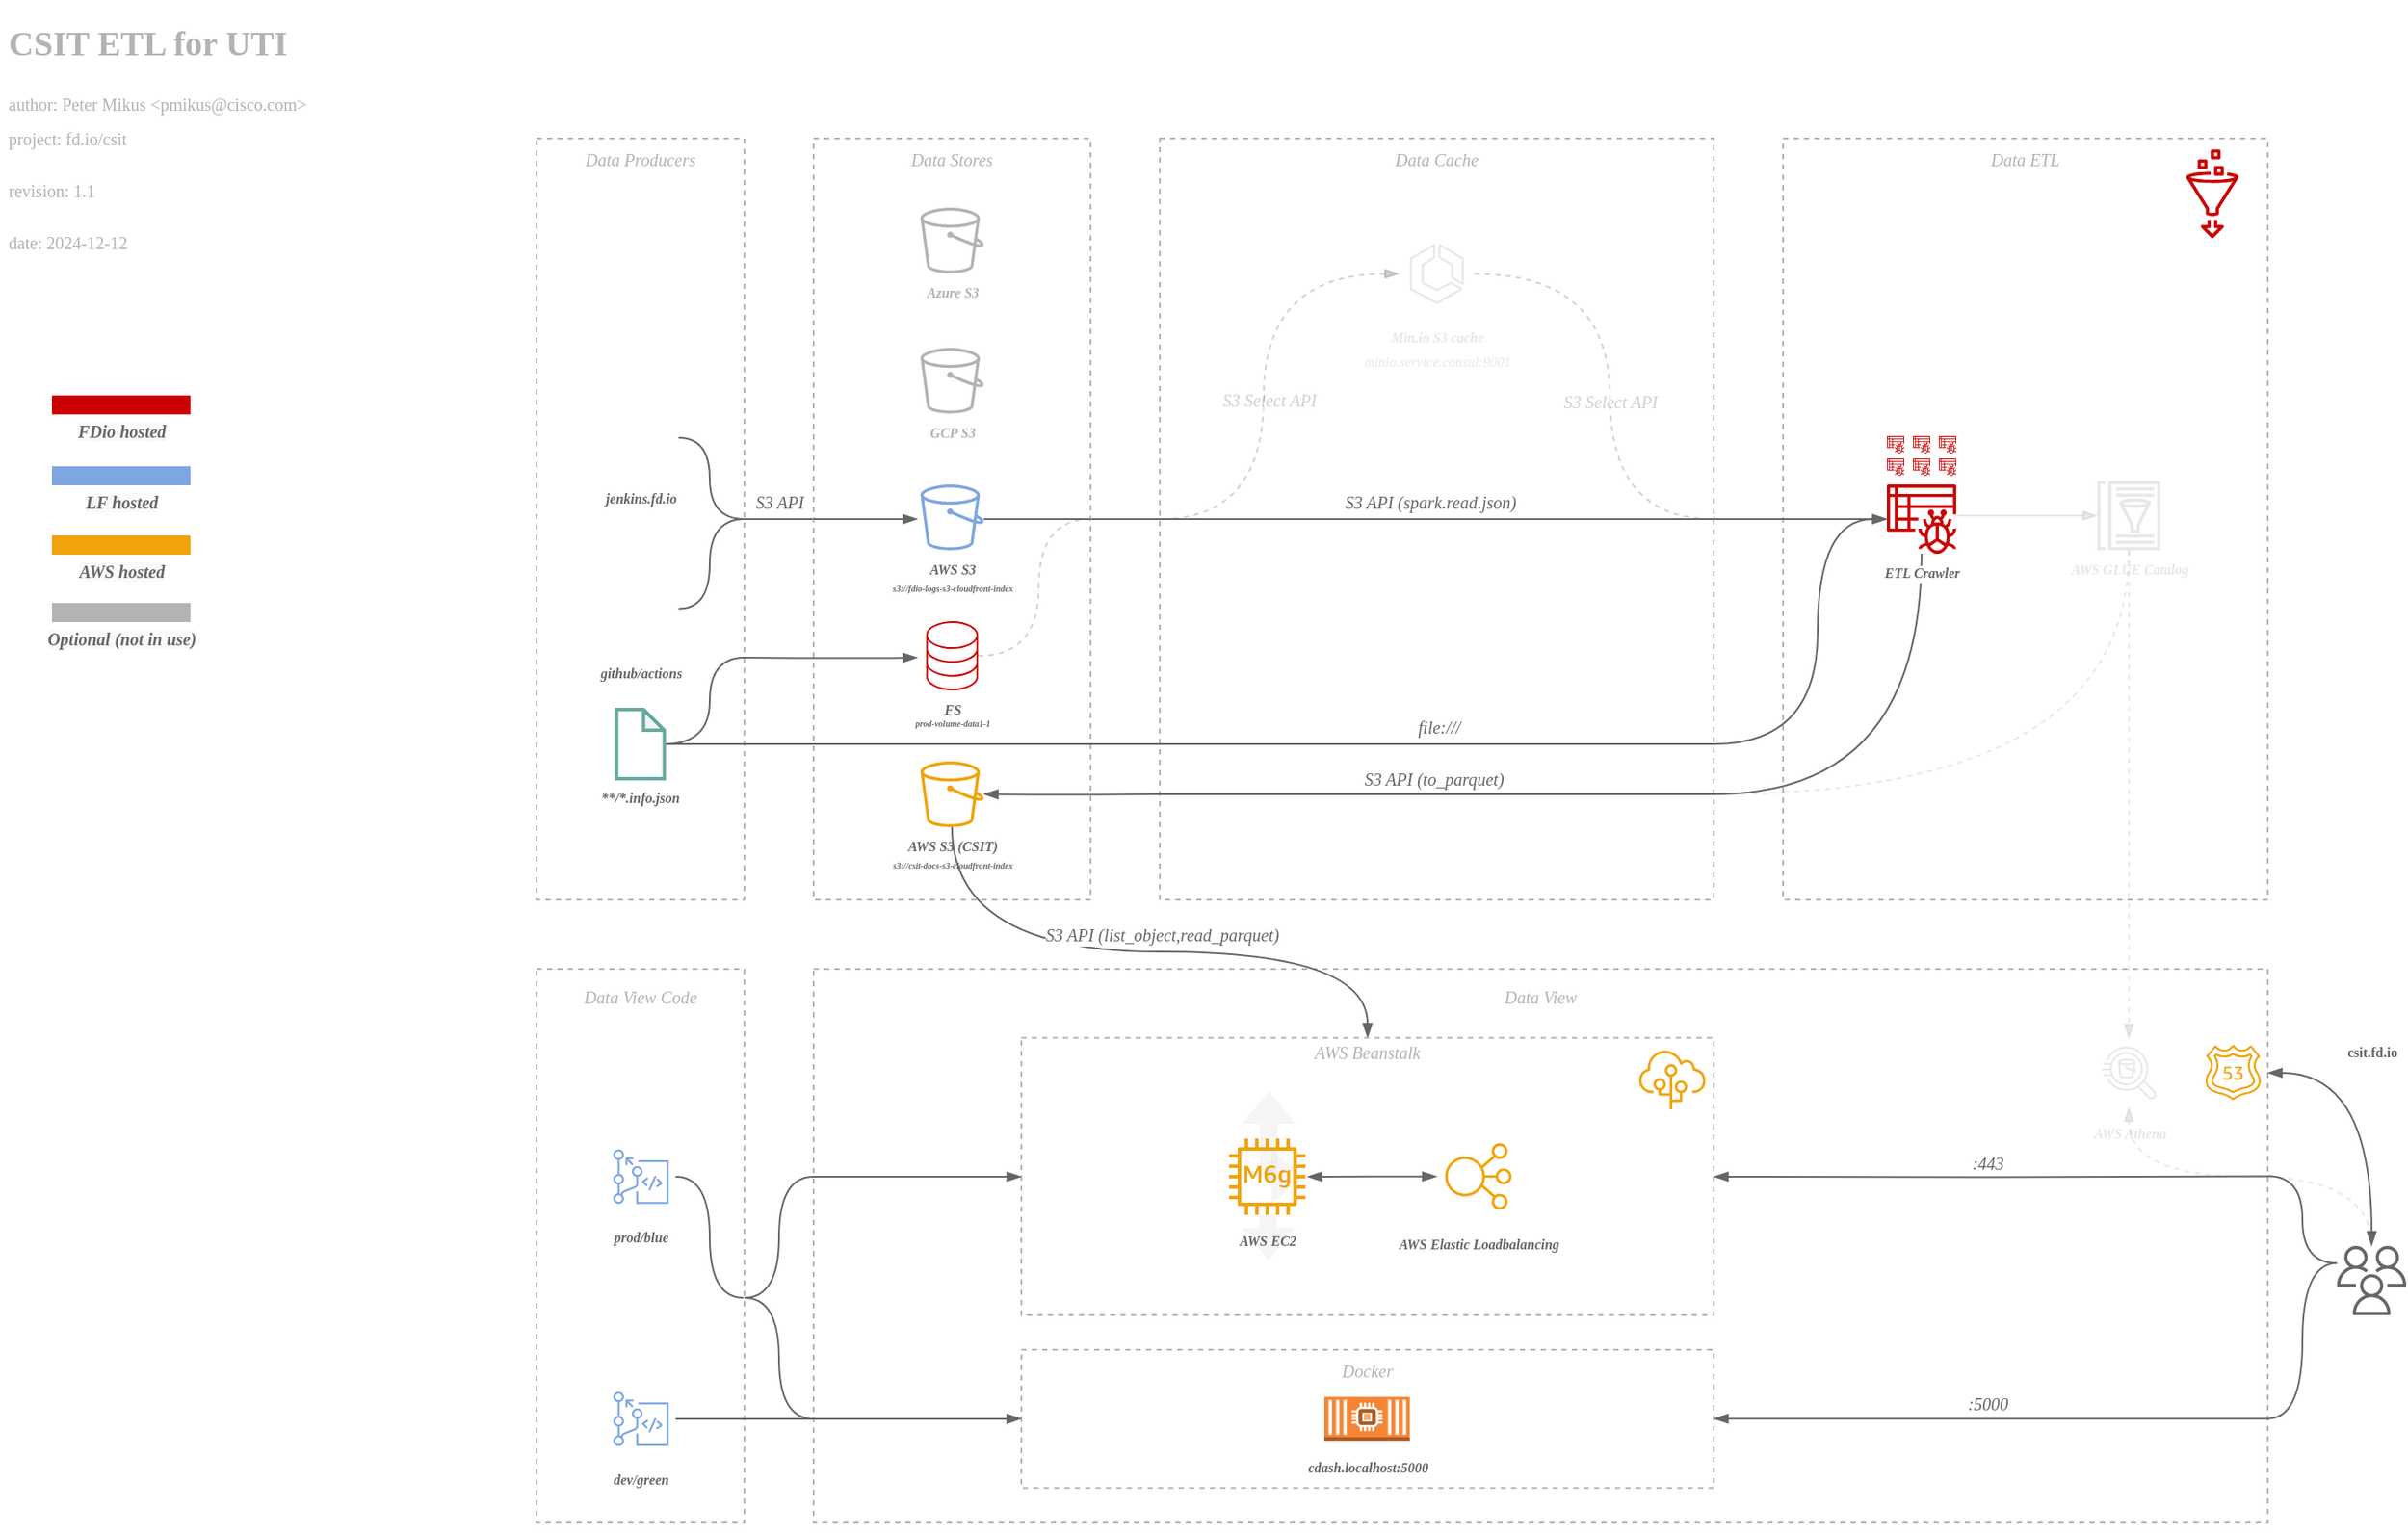 <mxfile version="25.0.3">
  <diagram id="iPC49v0qRj3MABRBR_kd" name="data flow">
    <mxGraphModel dx="906" dy="597" grid="1" gridSize="10" guides="1" tooltips="1" connect="1" arrows="1" fold="1" page="1" pageScale="1" pageWidth="1600" pageHeight="900" math="0" shadow="0">
      <root>
        <mxCell id="0" />
        <mxCell id="1" parent="0" />
        <mxCell id="43LEpUkmqykjruBSBFt2-34" value="&lt;i style=&quot;font-size: 10px&quot;&gt;&lt;font color=&quot;#b3b3b3&quot;&gt;Data ETL&lt;br&gt;&lt;br&gt;&lt;br&gt;&lt;br&gt;&lt;br&gt;&lt;br&gt;&lt;br&gt;&lt;br&gt;&lt;br&gt;&lt;br&gt;&lt;br&gt;&lt;br&gt;&lt;br&gt;&lt;br&gt;&lt;br&gt;&lt;br&gt;&lt;br&gt;&lt;br&gt;&lt;br&gt;&lt;br&gt;&lt;br&gt;&lt;br&gt;&lt;br&gt;&lt;br&gt;&lt;br&gt;&lt;br&gt;&lt;br&gt;&lt;br&gt;&lt;br&gt;&lt;/font&gt;&lt;br&gt;&lt;/i&gt;" style="rounded=0;whiteSpace=wrap;html=1;dashed=1;strokeColor=#B3B3B3;fillColor=none;fontColor=#333333;fontFamily=Verdana;" parent="1" vertex="1">
          <mxGeometry x="1040" y="80" width="280" height="440" as="geometry" />
        </mxCell>
        <mxCell id="v0f8w1BDAQ7m54HIx2ON-8" value="" style="edgeStyle=orthogonalEdgeStyle;rounded=0;orthogonalLoop=1;jettySize=auto;html=1;fontFamily=Verdana;fontSize=5;fontColor=#666666;startArrow=none;startFill=0;endArrow=none;endFill=0;entryX=1;entryY=0.5;entryDx=0;entryDy=0;strokeColor=#666666;" parent="1" source="90EX6WXlLNK09aK0P_v6-12" target="nlrlFGh5VtMJapMN1K8R-7" edge="1">
          <mxGeometry relative="1" as="geometry" />
        </mxCell>
        <mxCell id="v0f8w1BDAQ7m54HIx2ON-9" value="" style="edgeStyle=orthogonalEdgeStyle;rounded=0;orthogonalLoop=1;jettySize=auto;html=1;fontFamily=Verdana;fontSize=5;fontColor=#666666;startArrow=none;startFill=0;endArrow=none;endFill=0;strokeColor=#666666;entryX=0;entryY=0.5;entryDx=0;entryDy=0;" parent="1" source="90EX6WXlLNK09aK0P_v6-12" target="43LEpUkmqykjruBSBFt2-34" edge="1">
          <mxGeometry relative="1" as="geometry">
            <mxPoint x="1020" y="300" as="targetPoint" />
          </mxGeometry>
        </mxCell>
        <mxCell id="90EX6WXlLNK09aK0P_v6-12" value="&lt;i style=&quot;font-size: 10px&quot;&gt;&lt;font color=&quot;#b3b3b3&quot;&gt;Data Cache&lt;/font&gt;&lt;br&gt;&lt;br&gt;&lt;br&gt;&lt;br&gt;&lt;br&gt;&lt;br&gt;&lt;br&gt;&lt;br&gt;&lt;br&gt;&lt;br&gt;&lt;br&gt;&lt;br&gt;&lt;br&gt;&lt;br&gt;&lt;br&gt;&lt;br&gt;&lt;br&gt;&lt;br&gt;&lt;br&gt;&lt;br&gt;&lt;br&gt;&lt;br&gt;&lt;br&gt;&lt;br&gt;&lt;br&gt;&lt;br&gt;&lt;br&gt;&lt;br&gt;&lt;br&gt;&lt;br&gt;&lt;/i&gt;" style="rounded=0;whiteSpace=wrap;html=1;dashed=1;strokeColor=#B3B3B3;fillColor=none;fontColor=#333333;fontFamily=Verdana;" parent="1" vertex="1">
          <mxGeometry x="680" y="80" width="320" height="440" as="geometry" />
        </mxCell>
        <mxCell id="43LEpUkmqykjruBSBFt2-74" value="&lt;i style=&quot;font-size: 10px&quot;&gt;&lt;font color=&quot;#b3b3b3&quot;&gt;Data View&lt;/font&gt;&lt;/i&gt;&lt;div&gt;&lt;i style=&quot;font-size: 10px&quot;&gt;&lt;font color=&quot;#b3b3b3&quot;&gt;&lt;br&gt;&lt;/font&gt;&lt;/i&gt;&lt;/div&gt;&lt;div&gt;&lt;i style=&quot;font-size: 10px&quot;&gt;&lt;font color=&quot;#b3b3b3&quot;&gt;&lt;br&gt;&lt;br&gt;&lt;br&gt;&lt;br&gt;&lt;br&gt;&lt;br&gt;&lt;br&gt;&lt;br&gt;&lt;br&gt;&lt;br&gt;&lt;br&gt;&lt;br&gt;&lt;br&gt;&lt;br&gt;&lt;br&gt;&lt;/font&gt;&lt;br&gt;&lt;/i&gt;&lt;/div&gt;&lt;div&gt;&lt;i style=&quot;font-size: 10px&quot;&gt;&lt;br&gt;&lt;/i&gt;&lt;/div&gt;&lt;div&gt;&lt;i style=&quot;font-size: 10px&quot;&gt;&lt;br&gt;&lt;/i&gt;&lt;/div&gt;&lt;div&gt;&lt;i style=&quot;font-size: 10px&quot;&gt;&lt;br&gt;&lt;/i&gt;&lt;/div&gt;" style="rounded=0;whiteSpace=wrap;html=1;dashed=1;strokeColor=#B3B3B3;fillColor=none;fontColor=#333333;fontFamily=Verdana;" parent="1" vertex="1">
          <mxGeometry x="480" y="560" width="840" height="320" as="geometry" />
        </mxCell>
        <mxCell id="43LEpUkmqykjruBSBFt2-14" style="edgeStyle=orthogonalEdgeStyle;rounded=0;orthogonalLoop=1;jettySize=auto;html=1;fontFamily=Verdana;fontSize=10;fontColor=#666666;startArrow=none;startFill=0;endArrow=none;endFill=0;strokeColor=#666666;curved=1;" parent="1" edge="1">
          <mxGeometry relative="1" as="geometry">
            <mxPoint x="1000" y="300" as="targetPoint" />
            <mxPoint x="680" y="300" as="sourcePoint" />
          </mxGeometry>
        </mxCell>
        <mxCell id="43LEpUkmqykjruBSBFt2-27" value="&lt;i&gt;S3 API (spark.read.json)&lt;/i&gt;" style="edgeLabel;html=1;align=center;verticalAlign=middle;resizable=0;points=[];fontSize=10;fontFamily=Verdana;fontColor=#666666;" parent="43LEpUkmqykjruBSBFt2-14" vertex="1" connectable="0">
          <mxGeometry x="0.101" y="2" relative="1" as="geometry">
            <mxPoint x="-20" y="-8" as="offset" />
          </mxGeometry>
        </mxCell>
        <mxCell id="43LEpUkmqykjruBSBFt2-24" value="&lt;i&gt;S3 API&lt;/i&gt;" style="edgeStyle=orthogonalEdgeStyle;curved=1;rounded=0;orthogonalLoop=1;jettySize=auto;html=1;fontFamily=Verdana;fontSize=10;fontColor=#666666;startArrow=none;startFill=0;endArrow=none;endFill=0;strokeColor=#666666;entryX=1;entryY=0.5;entryDx=0;entryDy=0;" parent="1" source="nlrlFGh5VtMJapMN1K8R-7" target="43LEpUkmqykjruBSBFt2-17" edge="1">
          <mxGeometry y="-10" relative="1" as="geometry">
            <mxPoint as="offset" />
          </mxGeometry>
        </mxCell>
        <mxCell id="JX67_reVR-qpUP16krjz-19" value="" style="edgeStyle=orthogonalEdgeStyle;rounded=0;orthogonalLoop=1;jettySize=auto;html=1;fontFamily=Verdana;fontSize=8;fontColor=#B3B3B3;startArrow=none;startFill=0;endArrow=blockThin;endFill=1;strokeColor=#666666;curved=1;entryX=0.5;entryY=0;entryDx=0;entryDy=0;" parent="1" source="v0f8w1BDAQ7m54HIx2ON-10" target="GHlB2KVPvjXBRH8V2S13-7" edge="1">
          <mxGeometry relative="1" as="geometry">
            <Array as="points">
              <mxPoint x="560" y="550" />
              <mxPoint x="800" y="550" />
            </Array>
            <mxPoint x="670" y="640" as="targetPoint" />
          </mxGeometry>
        </mxCell>
        <mxCell id="Ms5KzgWXCVhli3xs8acB-4" value="&lt;font color=&quot;#666666&quot; style=&quot;font-size: 10px;&quot; face=&quot;Verdana&quot;&gt;&lt;i&gt;S3 API (list_object,read_parquet)&lt;/i&gt;&lt;/font&gt;" style="edgeLabel;html=1;align=center;verticalAlign=middle;resizable=0;points=[];fontSize=8;" vertex="1" connectable="0" parent="JX67_reVR-qpUP16krjz-19">
          <mxGeometry x="0.146" y="1" relative="1" as="geometry">
            <mxPoint x="-15" y="-9" as="offset" />
          </mxGeometry>
        </mxCell>
        <mxCell id="nlrlFGh5VtMJapMN1K8R-7" value="&lt;i style=&quot;font-size: 10px&quot;&gt;&lt;font color=&quot;#b3b3b3&quot;&gt;Data Stores&lt;br&gt;&lt;br&gt;&lt;br&gt;&lt;br&gt;&lt;br&gt;&lt;br&gt;&lt;br&gt;&lt;br&gt;&lt;br&gt;&lt;br&gt;&lt;br&gt;&lt;br&gt;&lt;br&gt;&lt;br&gt;&lt;br&gt;&lt;br&gt;&lt;br&gt;&lt;br&gt;&lt;br&gt;&lt;br&gt;&lt;br&gt;&lt;br&gt;&lt;br&gt;&lt;br&gt;&lt;br&gt;&lt;br&gt;&lt;br&gt;&lt;br&gt;&lt;br&gt;&lt;/font&gt;&lt;br&gt;&lt;/i&gt;" style="rounded=0;whiteSpace=wrap;html=1;strokeColor=#B3B3B3;fillColor=none;fontColor=#333333;fontFamily=Verdana;dashed=1;" parent="1" vertex="1">
          <mxGeometry x="480" y="80" width="160" height="440" as="geometry" />
        </mxCell>
        <mxCell id="43LEpUkmqykjruBSBFt2-1" value="GCP S3" style="sketch=0;outlineConnect=0;fontColor=#B3B3B3;fillColor=#B3B3B3;strokeColor=none;dashed=0;verticalLabelPosition=bottom;verticalAlign=top;align=center;html=1;fontSize=8;fontStyle=3;aspect=fixed;pointerEvents=1;shape=mxgraph.aws4.bucket;fontFamily=Verdana;" parent="1" vertex="1">
          <mxGeometry x="541.73" y="201" width="36.54" height="38" as="geometry" />
        </mxCell>
        <mxCell id="43LEpUkmqykjruBSBFt2-55" style="edgeStyle=orthogonalEdgeStyle;curved=1;rounded=0;orthogonalLoop=1;jettySize=auto;html=1;fontFamily=Verdana;fontSize=8;fontColor=#333333;startArrow=none;startFill=0;endArrow=none;endFill=0;strokeColor=#666666;" parent="1" source="43LEpUkmqykjruBSBFt2-4" edge="1">
          <mxGeometry relative="1" as="geometry">
            <mxPoint x="640" y="300" as="targetPoint" />
            <Array as="points">
              <mxPoint x="610" y="300" />
              <mxPoint x="610" y="300" />
            </Array>
          </mxGeometry>
        </mxCell>
        <mxCell id="43LEpUkmqykjruBSBFt2-57" style="edgeStyle=orthogonalEdgeStyle;curved=1;rounded=0;orthogonalLoop=1;jettySize=auto;html=1;entryX=0;entryY=0.5;entryDx=0;entryDy=0;fontFamily=Verdana;fontSize=8;fontColor=#333333;startArrow=blockThin;startFill=1;endArrow=none;endFill=0;strokeColor=#666666;" parent="1" target="nlrlFGh5VtMJapMN1K8R-7" edge="1">
          <mxGeometry relative="1" as="geometry">
            <Array as="points">
              <mxPoint x="530" y="300" />
              <mxPoint x="530" y="300" />
            </Array>
            <mxPoint x="540" y="300" as="sourcePoint" />
          </mxGeometry>
        </mxCell>
        <mxCell id="43LEpUkmqykjruBSBFt2-4" value="AWS S3&lt;br&gt;&lt;font style=&quot;font-size: 5px&quot;&gt;s3://fdio-logs-s3-cloudfront-index&lt;/font&gt;" style="sketch=0;outlineConnect=0;fontColor=#666666;fillColor=#7EA6E0;strokeColor=#7EA6E0;dashed=0;verticalLabelPosition=bottom;verticalAlign=top;align=center;html=1;fontSize=8;fontStyle=3;aspect=fixed;pointerEvents=1;shape=mxgraph.aws4.bucket;fontFamily=Verdana;shadow=0;" parent="1" vertex="1">
          <mxGeometry x="541.73" y="280" width="36.54" height="38" as="geometry" />
        </mxCell>
        <mxCell id="43LEpUkmqykjruBSBFt2-8" value="Azure S3" style="sketch=0;outlineConnect=0;fontColor=#B3B3B3;fillColor=#B3B3B3;strokeColor=none;dashed=0;verticalLabelPosition=bottom;verticalAlign=top;align=center;html=1;fontSize=8;fontStyle=3;aspect=fixed;pointerEvents=1;shape=mxgraph.aws4.bucket;fontFamily=Verdana;" parent="1" vertex="1">
          <mxGeometry x="541.73" y="120" width="36.54" height="38" as="geometry" />
        </mxCell>
        <mxCell id="JX67_reVR-qpUP16krjz-27" value="" style="sketch=0;outlineConnect=0;fontColor=#333333;gradientColor=none;fillColor=#CC0000;strokeColor=none;dashed=0;verticalLabelPosition=bottom;verticalAlign=top;align=center;html=1;fontSize=8;fontStyle=0;aspect=fixed;pointerEvents=1;shape=mxgraph.aws4.glue_crawlers;rounded=0;shadow=0;glass=0;fontFamily=Verdana;strokeWidth=1;labelBackgroundColor=default;" parent="1" vertex="1">
          <mxGeometry x="1130" y="265" width="10" height="10" as="geometry" />
        </mxCell>
        <mxCell id="43LEpUkmqykjruBSBFt2-12" style="edgeStyle=orthogonalEdgeStyle;rounded=0;orthogonalLoop=1;jettySize=auto;html=1;fontFamily=Verdana;fontSize=10;fontColor=#666666;startArrow=blockThin;startFill=1;endArrow=none;endFill=0;strokeColor=#666666;curved=1;exitX=0;exitY=0.5;exitDx=0;exitDy=0;exitPerimeter=0;opacity=30;dashed=1;" parent="1" source="GHlB2KVPvjXBRH8V2S13-15" edge="1">
          <mxGeometry relative="1" as="geometry">
            <mxPoint x="680" y="300" as="targetPoint" />
            <Array as="points">
              <mxPoint x="740" y="158" />
              <mxPoint x="740" y="300" />
            </Array>
            <mxPoint x="811.87" y="174.02" as="sourcePoint" />
          </mxGeometry>
        </mxCell>
        <mxCell id="43LEpUkmqykjruBSBFt2-26" value="&lt;font style=&quot;font-size: 10px&quot;&gt;&lt;i&gt;S3 Select API&lt;/i&gt;&lt;/font&gt;" style="edgeLabel;html=1;align=center;verticalAlign=middle;resizable=0;points=[];fontSize=8;fontFamily=Verdana;fontColor=#666666;textOpacity=30;" parent="43LEpUkmqykjruBSBFt2-12" vertex="1" connectable="0">
          <mxGeometry x="-0.357" relative="1" as="geometry">
            <mxPoint x="3" y="61" as="offset" />
          </mxGeometry>
        </mxCell>
        <mxCell id="43LEpUkmqykjruBSBFt2-35" value="" style="edgeStyle=orthogonalEdgeStyle;curved=1;rounded=0;orthogonalLoop=1;jettySize=auto;html=1;fontFamily=Verdana;fontSize=10;fontColor=#666666;startArrow=none;startFill=0;endArrow=none;endFill=0;strokeColor=#666666;entryX=1;entryY=0.5;entryDx=0;entryDy=0;exitX=1;exitY=0.5;exitDx=0;exitDy=0;exitPerimeter=0;opacity=30;dashed=1;" parent="1" source="GHlB2KVPvjXBRH8V2S13-15" target="90EX6WXlLNK09aK0P_v6-12" edge="1">
          <mxGeometry relative="1" as="geometry">
            <Array as="points">
              <mxPoint x="940" y="158" />
              <mxPoint x="940" y="300" />
            </Array>
            <mxPoint x="868.12" y="174.02" as="sourcePoint" />
          </mxGeometry>
        </mxCell>
        <mxCell id="43LEpUkmqykjruBSBFt2-39" value="&lt;font color=&quot;#666666&quot; style=&quot;font-size: 10px&quot;&gt;&lt;i style=&quot;font-size: 10px&quot;&gt;S3 Select API&lt;/i&gt;&lt;/font&gt;" style="edgeLabel;html=1;align=center;verticalAlign=middle;resizable=0;points=[];fontSize=10;fontFamily=Verdana;fontColor=#B3B3B3;textOpacity=30;" parent="43LEpUkmqykjruBSBFt2-35" vertex="1" connectable="0">
          <mxGeometry x="-0.194" y="-4" relative="1" as="geometry">
            <mxPoint x="4" y="39" as="offset" />
          </mxGeometry>
        </mxCell>
        <mxCell id="43LEpUkmqykjruBSBFt2-15" style="edgeStyle=none;rounded=0;orthogonalLoop=1;jettySize=auto;html=1;exitX=0.5;exitY=1;exitDx=0;exitDy=0;dashed=1;fontFamily=Verdana;fontSize=10;fontColor=#666666;startArrow=classic;startFill=1;endArrow=none;endFill=0;strokeColor=#666666;" parent="1" source="nlrlFGh5VtMJapMN1K8R-7" target="nlrlFGh5VtMJapMN1K8R-7" edge="1">
          <mxGeometry relative="1" as="geometry" />
        </mxCell>
        <mxCell id="43LEpUkmqykjruBSBFt2-17" value="&lt;i style=&quot;font-size: 10px&quot;&gt;&lt;font color=&quot;#b3b3b3&quot;&gt;&lt;br&gt;Data Producers&lt;br&gt;&lt;/font&gt;&lt;br&gt;&lt;br&gt;&lt;br&gt;&lt;br&gt;&lt;br&gt;&lt;br&gt;&lt;br&gt;&lt;br&gt;&lt;br&gt;&lt;br&gt;&lt;br&gt;&lt;br&gt;&lt;br&gt;&lt;br&gt;&lt;br&gt;&lt;br&gt;&lt;br&gt;&lt;br&gt;&lt;br&gt;&lt;br&gt;&lt;br&gt;&lt;br&gt;&lt;br&gt;&lt;br&gt;&lt;br&gt;&lt;br&gt;&lt;br&gt;&lt;br&gt;&lt;br&gt;&lt;br&gt;&lt;/i&gt;" style="rounded=0;whiteSpace=wrap;html=1;strokeColor=#B3B3B3;fillColor=none;fontColor=#ffffff;fontFamily=Verdana;dashed=1;" parent="1" vertex="1">
          <mxGeometry x="320" y="80" width="120" height="440" as="geometry" />
        </mxCell>
        <mxCell id="43LEpUkmqykjruBSBFt2-59" style="edgeStyle=orthogonalEdgeStyle;curved=1;rounded=0;orthogonalLoop=1;jettySize=auto;html=1;fontFamily=Verdana;fontSize=8;fontColor=#333333;startArrow=none;startFill=0;endArrow=none;endFill=0;strokeColor=#666666;exitX=1.001;exitY=0.499;exitDx=0;exitDy=0;exitPerimeter=0;" parent="1" source="43LEpUkmqykjruBSBFt2-28" edge="1">
          <mxGeometry relative="1" as="geometry">
            <mxPoint x="440" y="380" as="targetPoint" />
            <mxPoint x="393.75" y="431.0" as="sourcePoint" />
            <Array as="points">
              <mxPoint x="420" y="430" />
              <mxPoint x="420" y="380" />
            </Array>
          </mxGeometry>
        </mxCell>
        <mxCell id="JX67_reVR-qpUP16krjz-21" style="edgeStyle=orthogonalEdgeStyle;rounded=0;orthogonalLoop=1;jettySize=auto;html=1;fontFamily=Verdana;fontSize=8;fontColor=#B3B3B3;startArrow=none;startFill=0;endArrow=none;endFill=0;strokeColor=#666666;elbow=vertical;" parent="1" source="43LEpUkmqykjruBSBFt2-28" edge="1">
          <mxGeometry relative="1" as="geometry">
            <mxPoint x="1000" y="430" as="targetPoint" />
            <Array as="points">
              <mxPoint x="1000" y="430" />
            </Array>
          </mxGeometry>
        </mxCell>
        <mxCell id="JX67_reVR-qpUP16krjz-25" value="&lt;font style=&quot;font-size: 10px&quot;&gt;file:///&lt;/font&gt;" style="edgeLabel;html=1;align=center;verticalAlign=middle;resizable=0;points=[];fontSize=12;fontFamily=Verdana;fontColor=#666666;fontStyle=2" parent="JX67_reVR-qpUP16krjz-21" vertex="1" connectable="0">
          <mxGeometry x="0.441" y="1" relative="1" as="geometry">
            <mxPoint x="10" y="-9" as="offset" />
          </mxGeometry>
        </mxCell>
        <mxCell id="JX67_reVR-qpUP16krjz-22" style="edgeStyle=orthogonalEdgeStyle;curved=1;rounded=0;orthogonalLoop=1;jettySize=auto;html=1;fontFamily=Verdana;fontSize=8;fontColor=#B3B3B3;startArrow=none;startFill=0;endArrow=blockThin;endFill=1;strokeColor=#666666;entryX=-0.167;entryY=0.525;entryDx=0;entryDy=0;entryPerimeter=0;" parent="1" target="v0f8w1BDAQ7m54HIx2ON-7" edge="1">
          <mxGeometry relative="1" as="geometry">
            <mxPoint x="440" y="380" as="sourcePoint" />
          </mxGeometry>
        </mxCell>
        <mxCell id="43LEpUkmqykjruBSBFt2-28" value="&lt;font style=&quot;font-size: 8px&quot;&gt;&lt;i&gt;&lt;br&gt;&lt;br&gt;&lt;br&gt;&lt;br&gt;&lt;br&gt;**/*.info.json&lt;/i&gt;&lt;/font&gt;" style="shape=note;whiteSpace=wrap;html=1;backgroundOutline=1;darkOpacity=0.05;rounded=0;shadow=0;glass=0;fontFamily=Verdana;fontSize=10;fontColor=#666666;strokeColor=#67AB9F;strokeWidth=2;fillColor=none;size=12;fontStyle=1" parent="1" vertex="1">
          <mxGeometry x="366.25" y="410" width="27.5" height="40" as="geometry" />
        </mxCell>
        <mxCell id="43LEpUkmqykjruBSBFt2-61" style="edgeStyle=orthogonalEdgeStyle;curved=1;rounded=0;orthogonalLoop=1;jettySize=auto;html=1;entryX=1;entryY=0.5;entryDx=0;entryDy=0;fontFamily=Verdana;fontSize=8;fontColor=#333333;startArrow=none;startFill=0;endArrow=none;endFill=0;strokeColor=#666666;exitX=1;exitY=0.5;exitDx=0;exitDy=0;" parent="1" source="43LEpUkmqykjruBSBFt2-31" target="43LEpUkmqykjruBSBFt2-17" edge="1">
          <mxGeometry relative="1" as="geometry">
            <Array as="points">
              <mxPoint x="420" y="253" />
              <mxPoint x="420" y="300" />
            </Array>
          </mxGeometry>
        </mxCell>
        <mxCell id="43LEpUkmqykjruBSBFt2-31" value="&lt;i&gt;&lt;font style=&quot;font-size: 8px&quot;&gt;jenkins.fd.io&lt;/font&gt;&lt;/i&gt;" style="shape=image;html=1;verticalAlign=top;verticalLabelPosition=bottom;labelBackgroundColor=none;imageAspect=0;aspect=fixed;image=https://cdn0.iconfinder.com/data/icons/font-awesome-brands-vol-1/512/jenkins-128.png;rounded=0;shadow=0;glass=0;fontFamily=Verdana;fontSize=10;fontColor=#666666;strokeColor=#B3B3B3;strokeWidth=2;fillColor=none;gradientColor=none;opacity=66;imageBorder=none;fontStyle=1;imageBackground=none;" parent="1" vertex="1">
          <mxGeometry x="358" y="231" width="44" height="44" as="geometry" />
        </mxCell>
        <mxCell id="43LEpUkmqykjruBSBFt2-36" value="" style="sketch=0;points=[[0,0,0],[0.25,0,0],[0.5,0,0],[0.75,0,0],[1,0,0],[0,1,0],[0.25,1,0],[0.5,1,0],[0.75,1,0],[1,1,0],[0,0.25,0],[0,0.5,0],[0,0.75,0],[1,0.25,0],[1,0.5,0],[1,0.75,0]];outlineConnect=0;fontColor=#ffffff;gradientDirection=north;fillColor=none;strokeColor=#CC0000;dashed=0;verticalLabelPosition=bottom;verticalAlign=top;align=center;html=1;fontSize=12;fontStyle=0;aspect=fixed;shape=mxgraph.aws4.resourceIcon;resIcon=mxgraph.aws4.glue;rounded=0;shadow=0;glass=0;fontFamily=Verdana;" parent="1" vertex="1">
          <mxGeometry x="1256" y="80" width="64" height="64" as="geometry" />
        </mxCell>
        <mxCell id="43LEpUkmqykjruBSBFt2-46" style="edgeStyle=orthogonalEdgeStyle;curved=1;rounded=0;orthogonalLoop=1;jettySize=auto;html=1;fontFamily=Verdana;fontSize=8;fontColor=#666666;startArrow=blockThin;startFill=1;endArrow=none;endFill=0;strokeColor=#B3B3B3;opacity=30;" parent="1" source="43LEpUkmqykjruBSBFt2-37" target="43LEpUkmqykjruBSBFt2-44" edge="1">
          <mxGeometry relative="1" as="geometry">
            <Array as="points">
              <mxPoint x="1170" y="298" />
              <mxPoint x="1170" y="298" />
            </Array>
          </mxGeometry>
        </mxCell>
        <mxCell id="43LEpUkmqykjruBSBFt2-79" style="edgeStyle=orthogonalEdgeStyle;orthogonalLoop=1;jettySize=auto;html=1;fontFamily=Verdana;fontSize=16;fontColor=#666666;startArrow=none;startFill=0;endArrow=none;endFill=0;strokeColor=#666666;rounded=0;" parent="1" edge="1">
          <mxGeometry relative="1" as="geometry">
            <mxPoint x="680" y="459" as="targetPoint" />
            <Array as="points" />
            <mxPoint x="1000" y="459" as="sourcePoint" />
          </mxGeometry>
        </mxCell>
        <mxCell id="JX67_reVR-qpUP16krjz-14" value="&lt;i style=&quot;color: rgb(102 , 102 , 102) ; font-family: &amp;quot;verdana&amp;quot; ; font-size: 10px&quot;&gt;S3 API (to_parquet)&lt;/i&gt;" style="edgeLabel;html=1;align=center;verticalAlign=middle;resizable=0;points=[];fontSize=8;" parent="43LEpUkmqykjruBSBFt2-79" vertex="1" connectable="0">
          <mxGeometry x="0.176" y="-2" relative="1" as="geometry">
            <mxPoint x="26" y="-7" as="offset" />
          </mxGeometry>
        </mxCell>
        <mxCell id="JX67_reVR-qpUP16krjz-6" style="edgeStyle=orthogonalEdgeStyle;rounded=0;orthogonalLoop=1;jettySize=auto;html=1;fontSize=8;startArrow=none;startFill=0;endArrow=none;endFill=0;strokeColor=#B3B3B3;curved=1;opacity=30;dashed=1;" parent="1" source="43LEpUkmqykjruBSBFt2-37" edge="1">
          <mxGeometry relative="1" as="geometry">
            <mxPoint x="1238.5" y="320" as="sourcePoint" />
            <mxPoint x="1000" y="459" as="targetPoint" />
            <Array as="points">
              <mxPoint x="1240" y="459" />
            </Array>
          </mxGeometry>
        </mxCell>
        <mxCell id="JX67_reVR-qpUP16krjz-4" style="edgeStyle=orthogonalEdgeStyle;rounded=0;orthogonalLoop=1;jettySize=auto;html=1;endArrow=none;endFill=0;strokeColor=#666666;exitX=0.5;exitY=1;exitDx=0;exitDy=0;exitPerimeter=0;curved=1;" parent="1" source="43LEpUkmqykjruBSBFt2-44" edge="1">
          <mxGeometry relative="1" as="geometry">
            <mxPoint x="1000" y="459" as="targetPoint" />
            <mxPoint x="1100.278" y="459.0" as="sourcePoint" />
            <Array as="points">
              <mxPoint x="1120" y="459" />
            </Array>
          </mxGeometry>
        </mxCell>
        <mxCell id="JX67_reVR-qpUP16krjz-7" style="edgeStyle=orthogonalEdgeStyle;rounded=0;orthogonalLoop=1;jettySize=auto;html=1;fontSize=8;startArrow=none;startFill=0;endArrow=blockThin;endFill=1;strokeColor=#B3B3B3;opacity=30;dashed=1;" parent="1" source="43LEpUkmqykjruBSBFt2-37" target="JX67_reVR-qpUP16krjz-2" edge="1">
          <mxGeometry relative="1" as="geometry">
            <Array as="points" />
          </mxGeometry>
        </mxCell>
        <mxCell id="JX67_reVR-qpUP16krjz-26" value="" style="sketch=0;outlineConnect=0;fontColor=#333333;gradientColor=none;fillColor=#CC0000;strokeColor=none;dashed=0;verticalLabelPosition=bottom;verticalAlign=top;align=center;html=1;fontSize=8;fontStyle=0;aspect=fixed;pointerEvents=1;shape=mxgraph.aws4.glue_crawlers;rounded=0;shadow=0;glass=0;fontFamily=Verdana;strokeWidth=1;labelBackgroundColor=default;" parent="1" vertex="1">
          <mxGeometry x="1100" y="265" width="10" height="10" as="geometry" />
        </mxCell>
        <mxCell id="43LEpUkmqykjruBSBFt2-37" value="&lt;font style=&quot;font-size: 8px&quot;&gt;&lt;i style=&quot;font-size: 8px&quot;&gt;&lt;b style=&quot;font-size: 8px&quot;&gt;AWS GLUE Catalog&lt;/b&gt;&lt;/i&gt;&lt;/font&gt;" style="sketch=0;outlineConnect=0;fontColor=#B3B3B3;gradientColor=none;fillColor=#B3B3B3;strokeColor=none;dashed=0;verticalLabelPosition=bottom;verticalAlign=top;align=center;html=1;fontSize=8;fontStyle=0;aspect=fixed;pointerEvents=1;shape=mxgraph.aws4.glue_data_catalog;rounded=0;shadow=0;glass=0;fontFamily=Verdana;labelBackgroundColor=#FFFFFF;opacity=30;textOpacity=30;" parent="1" vertex="1">
          <mxGeometry x="1221.29" y="278" width="36.92" height="40" as="geometry" />
        </mxCell>
        <mxCell id="43LEpUkmqykjruBSBFt2-56" style="edgeStyle=orthogonalEdgeStyle;curved=1;rounded=0;orthogonalLoop=1;jettySize=auto;html=1;fontFamily=Verdana;fontSize=8;fontColor=#333333;startArrow=none;startFill=0;endArrow=none;endFill=0;strokeColor=#666666;dashed=1;opacity=30;" parent="1" source="v0f8w1BDAQ7m54HIx2ON-7" edge="1">
          <mxGeometry relative="1" as="geometry">
            <mxPoint x="640" y="300" as="targetPoint" />
            <Array as="points">
              <mxPoint x="610" y="379" />
              <mxPoint x="610" y="300" />
            </Array>
            <mxPoint x="598.27" y="420" as="sourcePoint" />
          </mxGeometry>
        </mxCell>
        <mxCell id="43LEpUkmqykjruBSBFt2-62" style="edgeStyle=orthogonalEdgeStyle;curved=1;rounded=0;orthogonalLoop=1;jettySize=auto;html=1;fontFamily=Verdana;fontSize=8;fontColor=#333333;startArrow=blockThin;startFill=1;endArrow=none;endFill=0;strokeColor=#666666;" parent="1" source="43LEpUkmqykjruBSBFt2-44" edge="1">
          <mxGeometry relative="1" as="geometry">
            <mxPoint x="1040" y="300" as="targetPoint" />
            <Array as="points">
              <mxPoint x="1090" y="300" />
              <mxPoint x="1090" y="300" />
            </Array>
          </mxGeometry>
        </mxCell>
        <mxCell id="43LEpUkmqykjruBSBFt2-44" value="&lt;i style=&quot;font-size: 8px&quot;&gt;&lt;b style=&quot;font-size: 8px&quot;&gt;&lt;font color=&quot;#666666&quot; style=&quot;font-size: 8px&quot;&gt;ETL Crawler&lt;/font&gt;&lt;/b&gt;&lt;/i&gt;" style="sketch=0;outlineConnect=0;fontColor=#333333;fillColor=#CC0000;strokeColor=none;dashed=0;verticalLabelPosition=bottom;verticalAlign=top;align=center;html=1;fontSize=8;fontStyle=0;aspect=fixed;pointerEvents=1;shape=mxgraph.aws4.glue_crawlers;rounded=0;shadow=0;glass=0;fontFamily=Verdana;strokeWidth=1;labelBackgroundColor=default;" parent="1" vertex="1">
          <mxGeometry x="1100" y="280" width="40" height="40" as="geometry" />
        </mxCell>
        <mxCell id="43LEpUkmqykjruBSBFt2-70" value="" style="edgeStyle=orthogonalEdgeStyle;curved=1;rounded=0;orthogonalLoop=1;jettySize=auto;html=1;dashed=1;fontFamily=Verdana;fontSize=10;fontColor=#666666;startArrow=none;startFill=0;endArrow=blockThin;endFill=1;strokeColor=#666666;" parent="1" edge="1">
          <mxGeometry relative="1" as="geometry">
            <Array as="points">
              <mxPoint x="119" y="431" />
              <mxPoint x="119" y="431" />
            </Array>
            <mxPoint x="118.7" y="401.781" as="targetPoint" />
          </mxGeometry>
        </mxCell>
        <mxCell id="43LEpUkmqykjruBSBFt2-73" value="validate" style="edgeLabel;html=1;align=center;verticalAlign=middle;resizable=0;points=[];fontSize=10;fontFamily=Verdana;fontColor=#666666;fontStyle=2" parent="43LEpUkmqykjruBSBFt2-70" vertex="1" connectable="0">
          <mxGeometry x="-0.226" y="1" relative="1" as="geometry">
            <mxPoint x="1" y="-18" as="offset" />
          </mxGeometry>
        </mxCell>
        <mxCell id="43LEpUkmqykjruBSBFt2-71" value="" style="edgeStyle=orthogonalEdgeStyle;curved=1;rounded=0;orthogonalLoop=1;jettySize=auto;html=1;dashed=1;fontFamily=Verdana;fontSize=10;fontColor=#666666;startArrow=none;startFill=0;endArrow=blockThin;endFill=1;strokeColor=#666666;" parent="1" edge="1">
          <mxGeometry relative="1" as="geometry">
            <mxPoint x="118.7" y="504" as="sourcePoint" />
          </mxGeometry>
        </mxCell>
        <mxCell id="43LEpUkmqykjruBSBFt2-72" value="validate" style="edgeLabel;html=1;align=center;verticalAlign=middle;resizable=0;points=[];fontSize=10;fontFamily=Verdana;fontColor=#666666;fontStyle=2" parent="43LEpUkmqykjruBSBFt2-71" vertex="1" connectable="0">
          <mxGeometry x="-0.247" y="2" relative="1" as="geometry">
            <mxPoint x="-2" y="15" as="offset" />
          </mxGeometry>
        </mxCell>
        <mxCell id="v0f8w1BDAQ7m54HIx2ON-7" value="&lt;font&gt;&lt;b&gt;&lt;i&gt;&lt;span style=&quot;font-size: 8px&quot;&gt;FS&lt;/span&gt;&lt;br&gt;&lt;font style=&quot;font-size: 5px&quot;&gt;prod-volume-data1-1&lt;/font&gt;&lt;/i&gt;&lt;/b&gt;&lt;/font&gt;" style="sketch=0;pointerEvents=1;shadow=0;dashed=0;html=1;strokeColor=none;fillColor=#CC0000;aspect=fixed;labelPosition=center;verticalLabelPosition=bottom;verticalAlign=top;align=center;outlineConnect=0;shape=mxgraph.vvd.storage;fontFamily=Verdana;fontSize=5;fontColor=#666666;" parent="1" vertex="1">
          <mxGeometry x="545" y="359" width="30" height="40" as="geometry" />
        </mxCell>
        <mxCell id="JX67_reVR-qpUP16krjz-3" value="" style="edgeStyle=orthogonalEdgeStyle;curved=1;rounded=0;orthogonalLoop=1;jettySize=auto;html=1;strokeColor=#666666;endArrow=blockThin;endFill=1;" parent="1" target="v0f8w1BDAQ7m54HIx2ON-10" edge="1">
          <mxGeometry relative="1" as="geometry">
            <mxPoint x="680" y="459" as="sourcePoint" />
            <mxPoint x="578.266" y="459" as="targetPoint" />
            <Array as="points" />
          </mxGeometry>
        </mxCell>
        <mxCell id="v0f8w1BDAQ7m54HIx2ON-10" value="AWS S3 (CSIT)&lt;br&gt;&lt;font style=&quot;font-size: 5px&quot;&gt;s3://&lt;/font&gt;&lt;span style=&quot;font-size: 5px&quot;&gt;csit-docs-s3-cloudfront-index&lt;/span&gt;" style="sketch=0;outlineConnect=0;fontColor=#666666;fillColor=#f0a30a;strokeColor=#BD7000;dashed=0;verticalLabelPosition=bottom;verticalAlign=top;align=center;html=1;fontSize=8;fontStyle=3;aspect=fixed;pointerEvents=1;shape=mxgraph.aws4.bucket;fontFamily=Verdana;shadow=0;" parent="1" vertex="1">
          <mxGeometry x="541.73" y="440" width="36.54" height="38" as="geometry" />
        </mxCell>
        <mxCell id="v0f8w1BDAQ7m54HIx2ON-13" value="&lt;p style=&quot;line-height: 1&quot;&gt;&lt;/p&gt;&lt;h1&gt;CSIT ETL for UTI&lt;/h1&gt;&lt;p style=&quot;line-height: 2&quot;&gt;&lt;span style=&quot;font-size: 10px ; font-weight: normal&quot;&gt;author: Peter Mikus &amp;lt;pmikus@cisco.com&amp;gt;&lt;br&gt;&lt;/span&gt;project: fd.io/csit&lt;/p&gt;&lt;p style=&quot;line-height: 2&quot;&gt;revision: 1.1&lt;/p&gt;&lt;p style=&quot;line-height: 2&quot;&gt;date: 2024-12-12&lt;/p&gt;&lt;p&gt;&lt;/p&gt;" style="text;html=1;strokeColor=none;fillColor=none;spacing=5;spacingTop=-20;whiteSpace=wrap;overflow=hidden;rounded=0;dashed=1;labelBackgroundColor=default;fontFamily=Verdana;fontSize=10;fontColor=#B3B3B3;" parent="1" vertex="1">
          <mxGeometry x="10" y="10" width="310" height="190" as="geometry" />
        </mxCell>
        <mxCell id="JX67_reVR-qpUP16krjz-2" value="&lt;font style=&quot;font-size: 8px&quot;&gt;&lt;b style=&quot;background-color: rgb(255 , 255 , 255)&quot;&gt;AWS Athena&lt;/b&gt;&lt;/font&gt;" style="sketch=0;points=[[0,0,0],[0.25,0,0],[0.5,0,0],[0.75,0,0],[1,0,0],[0,1,0],[0.25,1,0],[0.5,1,0],[0.75,1,0],[1,1,0],[0,0.25,0],[0,0.5,0],[0,0.75,0],[1,0.25,0],[1,0.5,0],[1,0.75,0]];outlineConnect=0;fontColor=#B3B3B3;gradientDirection=north;fillColor=none;strokeColor=#B3B3B3;dashed=0;verticalLabelPosition=bottom;verticalAlign=top;align=center;html=1;fontSize=12;fontStyle=2;aspect=fixed;shape=mxgraph.aws4.resourceIcon;resIcon=mxgraph.aws4.athena;fontFamily=Verdana;opacity=30;textOpacity=30;" parent="1" vertex="1">
          <mxGeometry x="1220" y="600.25" width="39.5" height="39.5" as="geometry" />
        </mxCell>
        <mxCell id="GHlB2KVPvjXBRH8V2S13-7" value="&lt;font face=&quot;Verdana&quot; color=&quot;#b3b3b3&quot; size=&quot;1&quot;&gt;&lt;i&gt;AWS Beanstalk&lt;br&gt;&lt;br&gt;&lt;br&gt;&lt;br&gt;&lt;br&gt;&lt;br&gt;&lt;br&gt;&lt;br&gt;&lt;br&gt;&lt;br&gt;&lt;br&gt;&lt;/i&gt;&lt;/font&gt;" style="rounded=0;whiteSpace=wrap;html=1;fillColor=none;dashed=1;strokeColor=#B3B3B3;" parent="1" vertex="1">
          <mxGeometry x="600" y="599.75" width="400" height="160.25" as="geometry" />
        </mxCell>
        <mxCell id="JX67_reVR-qpUP16krjz-24" value="" style="endArrow=blockThin;html=1;rounded=0;fontFamily=Verdana;fontSize=8;fontColor=#B3B3B3;strokeColor=#666666;elbow=vertical;edgeStyle=orthogonalEdgeStyle;curved=1;endFill=1;" parent="1" target="43LEpUkmqykjruBSBFt2-44" edge="1">
          <mxGeometry width="50" height="50" relative="1" as="geometry">
            <mxPoint x="1000" y="430" as="sourcePoint" />
            <mxPoint x="770" y="330" as="targetPoint" />
            <Array as="points">
              <mxPoint x="1060" y="430" />
              <mxPoint x="1060" y="300" />
            </Array>
          </mxGeometry>
        </mxCell>
        <mxCell id="JX67_reVR-qpUP16krjz-28" value="" style="sketch=0;outlineConnect=0;fontColor=#333333;gradientColor=none;fillColor=#CC0000;strokeColor=none;dashed=0;verticalLabelPosition=bottom;verticalAlign=top;align=center;html=1;fontSize=8;fontStyle=0;aspect=fixed;pointerEvents=1;shape=mxgraph.aws4.glue_crawlers;rounded=0;shadow=0;glass=0;fontFamily=Verdana;strokeWidth=1;labelBackgroundColor=default;" parent="1" vertex="1">
          <mxGeometry x="1115" y="265" width="10" height="10" as="geometry" />
        </mxCell>
        <mxCell id="JX67_reVR-qpUP16krjz-29" value="" style="sketch=0;outlineConnect=0;fontColor=#333333;gradientColor=none;fillColor=#CC0000;strokeColor=none;dashed=0;verticalLabelPosition=bottom;verticalAlign=top;align=center;html=1;fontSize=8;fontStyle=0;aspect=fixed;pointerEvents=1;shape=mxgraph.aws4.glue_crawlers;rounded=0;shadow=0;glass=0;fontFamily=Verdana;strokeWidth=1;labelBackgroundColor=default;" parent="1" vertex="1">
          <mxGeometry x="1130" y="252" width="10" height="10" as="geometry" />
        </mxCell>
        <mxCell id="JX67_reVR-qpUP16krjz-30" value="" style="sketch=0;outlineConnect=0;fontColor=#333333;gradientColor=none;fillColor=#CC0000;strokeColor=none;dashed=0;verticalLabelPosition=bottom;verticalAlign=top;align=center;html=1;fontSize=8;fontStyle=0;aspect=fixed;pointerEvents=1;shape=mxgraph.aws4.glue_crawlers;rounded=0;shadow=0;glass=0;fontFamily=Verdana;strokeWidth=1;labelBackgroundColor=default;" parent="1" vertex="1">
          <mxGeometry x="1100" y="252" width="10" height="10" as="geometry" />
        </mxCell>
        <mxCell id="JX67_reVR-qpUP16krjz-31" value="" style="sketch=0;outlineConnect=0;fontColor=#333333;gradientColor=none;fillColor=#CC0000;strokeColor=none;dashed=0;verticalLabelPosition=bottom;verticalAlign=top;align=center;html=1;fontSize=8;fontStyle=0;aspect=fixed;pointerEvents=1;shape=mxgraph.aws4.glue_crawlers;rounded=0;shadow=0;glass=0;fontFamily=Verdana;strokeWidth=1;labelBackgroundColor=default;" parent="1" vertex="1">
          <mxGeometry x="1115" y="252" width="10" height="10" as="geometry" />
        </mxCell>
        <mxCell id="lklzkgGY1ycGvQAvg5bW-22" style="edgeStyle=orthogonalEdgeStyle;curved=1;rounded=0;orthogonalLoop=1;jettySize=auto;html=1;entryX=0.5;entryY=1;entryDx=0;entryDy=0;entryPerimeter=0;fontFamily=Verdana;fontSize=8;fontColor=#666666;endArrow=blockThin;endFill=1;strokeColor=#B3B3B3;opacity=30;dashed=1;" parent="1" target="JX67_reVR-qpUP16krjz-2" edge="1" source="JX67_reVR-qpUP16krjz-32">
          <mxGeometry relative="1" as="geometry">
            <Array as="points">
              <mxPoint x="1380" y="680" />
              <mxPoint x="1240" y="680" />
            </Array>
            <mxPoint x="1350" y="700" as="sourcePoint" />
          </mxGeometry>
        </mxCell>
        <mxCell id="GHlB2KVPvjXBRH8V2S13-24" style="edgeStyle=orthogonalEdgeStyle;curved=1;rounded=0;orthogonalLoop=1;jettySize=auto;html=1;fontFamily=Verdana;fontSize=8;fontColor=#666666;startArrow=blockThin;startFill=1;endArrow=blockThin;endFill=1;strokeColor=#666666;fillColor=#E6E6E6;" parent="1" source="JX67_reVR-qpUP16krjz-32" target="GHlB2KVPvjXBRH8V2S13-22" edge="1">
          <mxGeometry relative="1" as="geometry">
            <Array as="points">
              <mxPoint x="1380" y="620" />
            </Array>
          </mxGeometry>
        </mxCell>
        <mxCell id="1pL-RuBl31naxhsXHha8-1" value="csit.fd.io" style="edgeLabel;html=1;align=center;verticalAlign=middle;resizable=0;points=[];fontStyle=1;fontFamily=Verdana;fontSize=8;fontColor=#666666;" vertex="1" connectable="0" parent="GHlB2KVPvjXBRH8V2S13-24">
          <mxGeometry x="0.143" y="8" relative="1" as="geometry">
            <mxPoint x="8" y="-21" as="offset" />
          </mxGeometry>
        </mxCell>
        <mxCell id="JX67_reVR-qpUP16krjz-32" value="" style="sketch=0;outlineConnect=0;fontColor=#232F3E;gradientColor=none;fillColor=#666666;strokeColor=none;dashed=0;verticalLabelPosition=bottom;verticalAlign=top;align=center;html=1;fontSize=12;fontStyle=0;aspect=fixed;pointerEvents=1;shape=mxgraph.aws4.users;labelBackgroundColor=#FFFFFF;fontFamily=Verdana;" parent="1" vertex="1">
          <mxGeometry x="1360" y="720" width="40" height="40" as="geometry" />
        </mxCell>
        <mxCell id="lklzkgGY1ycGvQAvg5bW-3" value="&lt;i style=&quot;font-size: 10px&quot;&gt;&lt;font color=&quot;#b3b3b3&quot;&gt;&lt;br&gt;Data View Code&lt;/font&gt;&lt;/i&gt;&lt;div&gt;&lt;font color=&quot;#b3b3b3&quot;&gt;&lt;span style=&quot;font-size: 10px;&quot;&gt;&lt;i&gt;&lt;br&gt;&lt;/i&gt;&lt;/span&gt;&lt;/font&gt;&lt;/div&gt;&lt;div&gt;&lt;font color=&quot;#b3b3b3&quot;&gt;&lt;span style=&quot;font-size: 10px;&quot;&gt;&lt;i&gt;&lt;br&gt;&lt;/i&gt;&lt;/span&gt;&lt;/font&gt;&lt;/div&gt;&lt;div&gt;&lt;br&gt;&lt;/div&gt;&lt;div&gt;&lt;div&gt;&lt;i style=&quot;font-size: 10px&quot;&gt;&lt;font color=&quot;#b3b3b3&quot;&gt;&lt;br&gt;&lt;/font&gt;&lt;/i&gt;&lt;/div&gt;&lt;div&gt;&lt;i style=&quot;font-size: 10px&quot;&gt;&lt;font color=&quot;#b3b3b3&quot;&gt;&lt;br&gt;&lt;/font&gt;&lt;br&gt;&lt;br&gt;&lt;br&gt;&lt;br&gt;&lt;br&gt;&lt;br&gt;&lt;br&gt;&lt;br&gt;&lt;br&gt;&lt;br&gt;&lt;br&gt;&lt;br&gt;&lt;br&gt;&lt;br&gt;&lt;br&gt;&lt;br&gt;&lt;/i&gt;&lt;/div&gt;&lt;/div&gt;" style="rounded=0;whiteSpace=wrap;html=1;strokeColor=#B3B3B3;fillColor=none;fontColor=#ffffff;fontFamily=Verdana;dashed=1;" parent="1" vertex="1">
          <mxGeometry x="320" y="560" width="120" height="320" as="geometry" />
        </mxCell>
        <mxCell id="lklzkgGY1ycGvQAvg5bW-4" value="&lt;font face=&quot;Verdana&quot;&gt;&lt;span style=&quot;font-size: 8px;&quot;&gt;&lt;b&gt;&lt;i&gt;prod/blue&lt;/i&gt;&lt;/b&gt;&lt;/span&gt;&lt;/font&gt;" style="sketch=0;points=[[0,0,0],[0.25,0,0],[0.5,0,0],[0.75,0,0],[1,0,0],[0,1,0],[0.25,1,0],[0.5,1,0],[0.75,1,0],[1,1,0],[0,0.25,0],[0,0.5,0],[0,0.75,0],[1,0.25,0],[1,0.5,0],[1,0.75,0]];outlineConnect=0;fontColor=#666666;gradientColor=#4D72F3;gradientDirection=north;fillColor=none;strokeColor=#7EA6E0;dashed=0;verticalLabelPosition=bottom;verticalAlign=top;align=center;html=1;fontSize=12;fontStyle=0;aspect=fixed;shape=mxgraph.aws4.resourceIcon;resIcon=mxgraph.aws4.codecommit;" parent="1" vertex="1">
          <mxGeometry x="360.25" y="660.01" width="40" height="40" as="geometry" />
        </mxCell>
        <mxCell id="lklzkgGY1ycGvQAvg5bW-17" value="&lt;font face=&quot;Verdana&quot; color=&quot;#666666&quot;&gt;&lt;span style=&quot;font-size: 8px;&quot;&gt;&lt;b&gt;&lt;i&gt;dev/green&lt;/i&gt;&lt;/b&gt;&lt;/span&gt;&lt;/font&gt;" style="sketch=0;points=[[0,0,0],[0.25,0,0],[0.5,0,0],[0.75,0,0],[1,0,0],[0,1,0],[0.25,1,0],[0.5,1,0],[0.75,1,0],[1,1,0],[0,0.25,0],[0,0.5,0],[0,0.75,0],[1,0.25,0],[1,0.5,0],[1,0.75,0]];outlineConnect=0;fontColor=#232F3E;gradientColor=#4D72F3;gradientDirection=north;fillColor=none;strokeColor=#7EA6E0;dashed=0;verticalLabelPosition=bottom;verticalAlign=top;align=center;html=1;fontSize=12;fontStyle=0;aspect=fixed;shape=mxgraph.aws4.resourceIcon;resIcon=mxgraph.aws4.codecommit;" parent="1" vertex="1">
          <mxGeometry x="360.25" y="799.94" width="40" height="40" as="geometry" />
        </mxCell>
        <mxCell id="lklzkgGY1ycGvQAvg5bW-20" value="&lt;i style=&quot;color: rgb(102 , 102 , 102) ; font-family: &amp;#34;verdana&amp;#34; ; font-size: 8px&quot;&gt;&lt;b&gt;AWS Elastic Loadbalancing&lt;/b&gt;&lt;/i&gt;" style="sketch=0;points=[[0,0,0],[0.25,0,0],[0.5,0,0],[0.75,0,0],[1,0,0],[0,1,0],[0.25,1,0],[0.5,1,0],[0.75,1,0],[1,1,0],[0,0.25,0],[0,0.5,0],[0,0.75,0],[1,0.25,0],[1,0.5,0],[1,0.75,0]];outlineConnect=0;fontColor=#333333;gradientDirection=north;fillColor=none;strokeColor=#F0A30A;dashed=0;verticalLabelPosition=bottom;verticalAlign=top;align=center;html=1;fontSize=12;fontStyle=0;aspect=fixed;shape=mxgraph.aws4.resourceIcon;resIcon=mxgraph.aws4.elastic_load_balancing;" parent="1" vertex="1">
          <mxGeometry x="840" y="655.87" width="48" height="48" as="geometry" />
        </mxCell>
        <mxCell id="GHlB2KVPvjXBRH8V2S13-11" value="" style="shape=flexArrow;endArrow=classic;startArrow=none;html=1;rounded=0;fontFamily=Verdana;fontSize=10;fontColor=#B3B3B3;strokeColor=none;fillColor=#E6E6E6;opacity=40;" parent="1" edge="1">
          <mxGeometry width="100" height="100" relative="1" as="geometry">
            <mxPoint x="743" y="680" as="sourcePoint" />
            <mxPoint x="743" y="630" as="targetPoint" />
          </mxGeometry>
        </mxCell>
        <mxCell id="GHlB2KVPvjXBRH8V2S13-8" value="" style="sketch=0;points=[[0,0,0],[0.25,0,0],[0.5,0,0],[0.75,0,0],[1,0,0],[0,1,0],[0.25,1,0],[0.5,1,0],[0.75,1,0],[1,1,0],[0,0.25,0],[0,0.5,0],[0,0.75,0],[1,0.25,0],[1,0.5,0],[1,0.75,0]];outlineConnect=0;fontColor=#232F3E;gradientColor=#F78E04;gradientDirection=north;fillColor=none;strokeColor=#F0A30A;dashed=0;verticalLabelPosition=bottom;verticalAlign=top;align=center;html=1;fontSize=12;fontStyle=0;aspect=fixed;shape=mxgraph.aws4.resourceIcon;resIcon=mxgraph.aws4.elastic_beanstalk;" parent="1" vertex="1">
          <mxGeometry x="952" y="599.75" width="48" height="48" as="geometry" />
        </mxCell>
        <mxCell id="GHlB2KVPvjXBRH8V2S13-5" style="rounded=0;orthogonalLoop=1;jettySize=auto;html=1;strokeColor=#666666;endArrow=blockThin;endFill=1;startArrow=blockThin;startFill=1;exitX=0;exitY=0.5;exitDx=0;exitDy=0;exitPerimeter=0;edgeStyle=elbowEdgeStyle;" parent="1" source="lklzkgGY1ycGvQAvg5bW-20" edge="1">
          <mxGeometry relative="1" as="geometry">
            <mxPoint x="840" y="640" as="sourcePoint" />
            <mxPoint x="765.25" y="679.995" as="targetPoint" />
          </mxGeometry>
        </mxCell>
        <mxCell id="GHlB2KVPvjXBRH8V2S13-13" value="" style="shape=flexArrow;endArrow=none;startArrow=classic;html=1;rounded=0;fontFamily=Verdana;fontSize=10;fontColor=#B3B3B3;strokeColor=none;fillColor=#E6E6E6;opacity=40;" parent="1" edge="1" source="Ms5KzgWXCVhli3xs8acB-5">
          <mxGeometry width="100" height="100" relative="1" as="geometry">
            <mxPoint x="743" y="729" as="sourcePoint" />
            <mxPoint x="743" y="680" as="targetPoint" />
          </mxGeometry>
        </mxCell>
        <mxCell id="lklzkgGY1ycGvQAvg5bW-6" value="" style="endArrow=blockThin;html=1;rounded=0;fontColor=#97D077;strokeColor=#666666;endFill=1;" parent="1" edge="1">
          <mxGeometry width="50" height="50" relative="1" as="geometry">
            <mxPoint x="480" y="680" as="sourcePoint" />
            <mxPoint x="600" y="680" as="targetPoint" />
          </mxGeometry>
        </mxCell>
        <mxCell id="lklzkgGY1ycGvQAvg5bW-16" value="" style="edgeStyle=orthogonalEdgeStyle;rounded=0;orthogonalLoop=1;jettySize=auto;html=1;fontColor=#97D077;endArrow=none;endFill=0;strokeColor=#666666;exitX=1;exitY=0.5;exitDx=0;exitDy=0;exitPerimeter=0;curved=1;" parent="1" source="lklzkgGY1ycGvQAvg5bW-17" edge="1">
          <mxGeometry relative="1" as="geometry">
            <mxPoint x="480" y="820" as="targetPoint" />
            <Array as="points">
              <mxPoint x="450" y="820" />
              <mxPoint x="450" y="820" />
            </Array>
          </mxGeometry>
        </mxCell>
        <mxCell id="lklzkgGY1ycGvQAvg5bW-5" value="" style="edgeStyle=orthogonalEdgeStyle;rounded=0;orthogonalLoop=1;jettySize=auto;html=1;fontColor=#97D077;endArrow=none;endFill=0;strokeColor=#666666;curved=1;entryX=0.995;entryY=0.592;entryDx=0;entryDy=0;entryPerimeter=0;exitX=1;exitY=0.5;exitDx=0;exitDy=0;exitPerimeter=0;" parent="1" source="lklzkgGY1ycGvQAvg5bW-4" target="lklzkgGY1ycGvQAvg5bW-3" edge="1">
          <mxGeometry relative="1" as="geometry">
            <mxPoint x="440" y="680" as="targetPoint" />
            <Array as="points">
              <mxPoint x="420" y="680" />
              <mxPoint x="420" y="750" />
              <mxPoint x="439" y="750" />
            </Array>
          </mxGeometry>
        </mxCell>
        <mxCell id="GHlB2KVPvjXBRH8V2S13-15" value="&lt;font style=&quot;&quot; size=&quot;1&quot;&gt;&lt;i&gt;&lt;b style=&quot;font-size: 8px&quot;&gt;Min.io S3 cache&lt;br&gt;&lt;/b&gt;&lt;/i&gt;&lt;/font&gt;&lt;span style=&quot;font-size: 8px; font-style: italic;&quot;&gt;minio.service.consul:9001&lt;/span&gt;" style="sketch=0;points=[[0,0,0],[0.25,0,0],[0.5,0,0],[0.75,0,0],[1,0,0],[0,1,0],[0.25,1,0],[0.5,1,0],[0.75,1,0],[1,1,0],[0,0.25,0],[0,0.5,0],[0,0.75,0],[1,0.25,0],[1,0.5,0],[1,0.75,0]];outlineConnect=0;fontColor=#B3B3B3;gradientColor=#F78E04;gradientDirection=north;fillColor=none;strokeColor=#B3B3B3;verticalLabelPosition=bottom;verticalAlign=top;align=center;html=1;fontSize=12;fontStyle=0;aspect=fixed;shape=mxgraph.aws4.resourceIcon;resIcon=mxgraph.aws4.ecs;fontFamily=Verdana;opacity=30;textOpacity=30;" parent="1" vertex="1">
          <mxGeometry x="818.25" y="136.5" width="43.5" height="43.5" as="geometry" />
        </mxCell>
        <mxCell id="GHlB2KVPvjXBRH8V2S13-17" value="&lt;span style=&quot;font-size: 10px ; font-style: italic ; font-weight: 700 ; background-color: rgb(248 , 249 , 250)&quot;&gt;FDio hosted&lt;/span&gt;" style="line;strokeWidth=11;html=1;fontFamily=Verdana;fontSize=8;fontColor=#666666;fillColor=none;gradientColor=none;strokeColor=#CC0000;" parent="1" vertex="1">
          <mxGeometry x="40" y="229" width="80" height="10" as="geometry" />
        </mxCell>
        <mxCell id="GHlB2KVPvjXBRH8V2S13-19" value="&lt;span style=&quot;font-size: 10px ; font-style: italic ; font-weight: 700 ; background-color: rgb(248 , 249 , 250)&quot;&gt;LF hosted&lt;/span&gt;" style="line;strokeWidth=11;html=1;fontFamily=Verdana;fontSize=8;fontColor=#666666;fillColor=none;gradientColor=none;strokeColor=#7EA6E0;" parent="1" vertex="1">
          <mxGeometry x="40" y="270" width="80" height="10" as="geometry" />
        </mxCell>
        <mxCell id="GHlB2KVPvjXBRH8V2S13-20" value="&lt;span style=&quot;font-size: 10px ; font-style: italic ; font-weight: 700 ; background-color: rgb(248 , 249 , 250)&quot;&gt;AWS hosted&lt;/span&gt;" style="line;strokeWidth=11;html=1;fontFamily=Verdana;fontSize=8;fontColor=#666666;fillColor=none;gradientColor=none;strokeColor=#F0A30A;" parent="1" vertex="1">
          <mxGeometry x="40" y="310" width="80" height="10" as="geometry" />
        </mxCell>
        <mxCell id="GHlB2KVPvjXBRH8V2S13-21" value="&lt;span style=&quot;font-size: 10px ; font-style: italic ; font-weight: 700 ; background-color: rgb(248 , 249 , 250)&quot;&gt;Optional (not in use)&lt;/span&gt;" style="line;strokeWidth=11;html=1;fontFamily=Verdana;fontSize=8;fontColor=#666666;fillColor=none;gradientColor=none;strokeColor=#B3B3B3;" parent="1" vertex="1">
          <mxGeometry x="40" y="349" width="80" height="10" as="geometry" />
        </mxCell>
        <mxCell id="GHlB2KVPvjXBRH8V2S13-22" value="" style="sketch=0;points=[[0,0,0],[0.25,0,0],[0.5,0,0],[0.75,0,0],[1,0,0],[0,1,0],[0.25,1,0],[0.5,1,0],[0.75,1,0],[1,1,0],[0,0.25,0],[0,0.5,0],[0,0.75,0],[1,0.25,0],[1,0.5,0],[1,0.75,0]];outlineConnect=0;fontColor=#232F3E;gradientColor=#945DF2;gradientDirection=north;fillColor=none;strokeColor=#F0A30A;dashed=0;verticalLabelPosition=bottom;verticalAlign=top;align=center;html=1;fontSize=12;fontStyle=0;aspect=fixed;shape=mxgraph.aws4.resourceIcon;resIcon=mxgraph.aws4.route_53;fontFamily=Verdana;" parent="1" vertex="1">
          <mxGeometry x="1280" y="599.75" width="40" height="40" as="geometry" />
        </mxCell>
        <mxCell id="Ms5KzgWXCVhli3xs8acB-1" value="&lt;font color=&quot;#666666&quot; style=&quot;font-size: 8px;&quot; face=&quot;Verdana&quot;&gt;&lt;b style=&quot;&quot;&gt;&lt;i style=&quot;&quot;&gt;github/actions&lt;/i&gt;&lt;/b&gt;&lt;/font&gt;" style="shape=image;html=1;verticalAlign=top;verticalLabelPosition=bottom;labelBackgroundColor=#ffffff;imageAspect=0;aspect=fixed;image=https://cdn1.iconfinder.com/data/icons/picons-social/57/github_rounded-128.png" vertex="1" parent="1">
          <mxGeometry x="358.5" y="330" width="43.5" height="43.5" as="geometry" />
        </mxCell>
        <mxCell id="Ms5KzgWXCVhli3xs8acB-2" style="edgeStyle=orthogonalEdgeStyle;curved=1;rounded=0;orthogonalLoop=1;jettySize=auto;html=1;fontFamily=Verdana;fontSize=8;fontColor=#333333;startArrow=none;startFill=0;endArrow=none;endFill=0;strokeColor=#666666;exitX=1;exitY=0.5;exitDx=0;exitDy=0;" edge="1" parent="1" source="Ms5KzgWXCVhli3xs8acB-1">
          <mxGeometry relative="1" as="geometry">
            <Array as="points">
              <mxPoint x="420" y="352" />
              <mxPoint x="420" y="300" />
            </Array>
            <mxPoint x="412" y="253" as="sourcePoint" />
            <mxPoint x="440" y="300" as="targetPoint" />
          </mxGeometry>
        </mxCell>
        <mxCell id="Ms5KzgWXCVhli3xs8acB-6" value="" style="shape=flexArrow;endArrow=none;startArrow=classic;html=1;rounded=0;fontFamily=Verdana;fontSize=10;fontColor=#B3B3B3;strokeColor=none;fillColor=#E6E6E6;opacity=40;" edge="1" parent="1" target="Ms5KzgWXCVhli3xs8acB-5">
          <mxGeometry width="100" height="100" relative="1" as="geometry">
            <mxPoint x="743" y="729" as="sourcePoint" />
            <mxPoint x="743" y="680" as="targetPoint" />
          </mxGeometry>
        </mxCell>
        <mxCell id="Ms5KzgWXCVhli3xs8acB-5" value="&lt;i style=&quot;color: rgb(102, 102, 102); font-family: Verdana; font-size: x-small;&quot;&gt;&lt;b style=&quot;font-size: 8px;&quot;&gt;AWS EC2&lt;/b&gt;&lt;/i&gt;" style="sketch=0;outlineConnect=0;fontColor=#232F3E;gradientColor=none;fillColor=#F0A30A;strokeColor=none;dashed=0;verticalLabelPosition=bottom;verticalAlign=top;align=center;html=1;fontSize=12;fontStyle=0;aspect=fixed;pointerEvents=1;shape=mxgraph.aws4.m6g_instance;" vertex="1" parent="1">
          <mxGeometry x="720" y="657.94" width="44.13" height="44.13" as="geometry" />
        </mxCell>
        <mxCell id="Ms5KzgWXCVhli3xs8acB-12" value="" style="group" vertex="1" connectable="0" parent="1">
          <mxGeometry x="600" y="780" width="400" height="79.87" as="geometry" />
        </mxCell>
        <mxCell id="Ms5KzgWXCVhli3xs8acB-11" value="&lt;font face=&quot;Verdana&quot; color=&quot;#b3b3b3&quot; size=&quot;1&quot;&gt;&lt;i&gt;Docker&lt;/i&gt;&lt;/font&gt;&lt;div&gt;&lt;div&gt;&lt;font face=&quot;Verdana&quot; color=&quot;#b3b3b3&quot; size=&quot;1&quot;&gt;&lt;i&gt;&lt;br&gt;&lt;br&gt;&lt;br&gt;&lt;br&gt;&lt;/i&gt;&lt;/font&gt;&lt;/div&gt;&lt;/div&gt;" style="rounded=0;whiteSpace=wrap;html=1;fillColor=none;dashed=1;strokeColor=#B3B3B3;" vertex="1" parent="Ms5KzgWXCVhli3xs8acB-12">
          <mxGeometry width="400" height="79.87" as="geometry" />
        </mxCell>
        <mxCell id="Ms5KzgWXCVhli3xs8acB-9" value="&lt;font face=&quot;Verdana&quot; style=&quot;font-size: 8px;&quot; color=&quot;#666666&quot;&gt;&lt;i&gt;&lt;b&gt;cdash.localhost:5000&lt;/b&gt;&lt;/i&gt;&lt;/font&gt;" style="outlineConnect=0;dashed=0;verticalLabelPosition=bottom;verticalAlign=top;align=center;html=1;shape=mxgraph.aws3.ec2_compute_container_2;fillColor=#F58534;gradientColor=none;" vertex="1" parent="Ms5KzgWXCVhli3xs8acB-12">
          <mxGeometry x="175" y="27.24" width="49.38" height="25.38" as="geometry" />
        </mxCell>
        <mxCell id="Ms5KzgWXCVhli3xs8acB-13" style="edgeStyle=orthogonalEdgeStyle;curved=1;rounded=0;orthogonalLoop=1;jettySize=auto;html=1;fontFamily=Verdana;fontSize=8;fontColor=#333333;startArrow=none;startFill=0;endArrow=none;endFill=0;strokeColor=#666666;exitX=1;exitY=0.812;exitDx=0;exitDy=0;exitPerimeter=0;" edge="1" parent="1" source="43LEpUkmqykjruBSBFt2-74">
          <mxGeometry relative="1" as="geometry">
            <mxPoint x="1360" y="730" as="targetPoint" />
            <mxPoint x="1320" y="820" as="sourcePoint" />
            <Array as="points">
              <mxPoint x="1340" y="820" />
              <mxPoint x="1340" y="730" />
            </Array>
          </mxGeometry>
        </mxCell>
        <mxCell id="Ms5KzgWXCVhli3xs8acB-14" style="edgeStyle=orthogonalEdgeStyle;orthogonalLoop=1;jettySize=auto;html=1;fontFamily=Verdana;fontSize=16;fontColor=#666666;startArrow=none;startFill=0;endArrow=blockThin;endFill=1;strokeColor=#666666;rounded=0;fontStyle=1" edge="1" parent="1">
          <mxGeometry relative="1" as="geometry">
            <mxPoint x="1000" y="819.86" as="targetPoint" />
            <Array as="points" />
            <mxPoint x="1320" y="819.86" as="sourcePoint" />
          </mxGeometry>
        </mxCell>
        <mxCell id="Ms5KzgWXCVhli3xs8acB-15" value="&lt;i style=&quot;color: rgb(102 , 102 , 102) ; font-family: &amp;quot;verdana&amp;quot; ; font-size: 10px&quot;&gt;:5000&lt;/i&gt;" style="edgeLabel;html=1;align=center;verticalAlign=middle;resizable=0;points=[];fontSize=8;" vertex="1" connectable="0" parent="Ms5KzgWXCVhli3xs8acB-14">
          <mxGeometry x="0.176" y="-2" relative="1" as="geometry">
            <mxPoint x="26" y="-7" as="offset" />
          </mxGeometry>
        </mxCell>
        <mxCell id="Ms5KzgWXCVhli3xs8acB-16" style="edgeStyle=orthogonalEdgeStyle;curved=1;rounded=0;orthogonalLoop=1;jettySize=auto;html=1;fontFamily=Verdana;fontSize=8;fontColor=#333333;startArrow=none;startFill=0;endArrow=none;endFill=0;strokeColor=#666666;exitX=1;exitY=0.374;exitDx=0;exitDy=0;exitPerimeter=0;" edge="1" parent="1" source="43LEpUkmqykjruBSBFt2-74">
          <mxGeometry relative="1" as="geometry">
            <mxPoint x="1360" y="730" as="targetPoint" />
            <mxPoint x="1270" y="780" as="sourcePoint" />
            <Array as="points">
              <mxPoint x="1340" y="680" />
              <mxPoint x="1340" y="730" />
            </Array>
          </mxGeometry>
        </mxCell>
        <mxCell id="Ms5KzgWXCVhli3xs8acB-17" style="edgeStyle=orthogonalEdgeStyle;orthogonalLoop=1;jettySize=auto;html=1;fontFamily=Verdana;fontSize=16;fontColor=#666666;startArrow=none;startFill=0;endArrow=blockThin;endFill=1;strokeColor=#666666;rounded=0;" edge="1" parent="1">
          <mxGeometry relative="1" as="geometry">
            <mxPoint x="1000" y="680" as="targetPoint" />
            <Array as="points" />
            <mxPoint x="1320" y="679.75" as="sourcePoint" />
          </mxGeometry>
        </mxCell>
        <mxCell id="Ms5KzgWXCVhli3xs8acB-18" value="&lt;i style=&quot;color: rgb(102 , 102 , 102) ; font-family: &amp;quot;verdana&amp;quot; ; font-size: 10px&quot;&gt;:443&lt;/i&gt;" style="edgeLabel;html=1;align=center;verticalAlign=middle;resizable=0;points=[];fontSize=8;" vertex="1" connectable="0" parent="Ms5KzgWXCVhli3xs8acB-17">
          <mxGeometry x="0.176" y="-2" relative="1" as="geometry">
            <mxPoint x="26" y="-7" as="offset" />
          </mxGeometry>
        </mxCell>
        <mxCell id="Ms5KzgWXCVhli3xs8acB-19" value="" style="endArrow=blockThin;html=1;rounded=0;fontColor=#97D077;strokeColor=#666666;endFill=1;entryX=0;entryY=0.5;entryDx=0;entryDy=0;" edge="1" parent="1" target="Ms5KzgWXCVhli3xs8acB-11">
          <mxGeometry width="50" height="50" relative="1" as="geometry">
            <mxPoint x="480" y="820" as="sourcePoint" />
            <mxPoint x="740" y="830" as="targetPoint" />
          </mxGeometry>
        </mxCell>
        <mxCell id="Ms5KzgWXCVhli3xs8acB-21" value="" style="edgeStyle=orthogonalEdgeStyle;rounded=0;orthogonalLoop=1;jettySize=auto;html=1;fontColor=#97D077;endArrow=none;endFill=0;strokeColor=#666666;curved=1;" edge="1" parent="1">
          <mxGeometry relative="1" as="geometry">
            <mxPoint x="480" y="680" as="targetPoint" />
            <Array as="points">
              <mxPoint x="460" y="750" />
              <mxPoint x="460" y="680" />
            </Array>
            <mxPoint x="440" y="750" as="sourcePoint" />
          </mxGeometry>
        </mxCell>
        <mxCell id="Ms5KzgWXCVhli3xs8acB-22" value="" style="edgeStyle=orthogonalEdgeStyle;rounded=0;orthogonalLoop=1;jettySize=auto;html=1;fontColor=#97D077;endArrow=none;endFill=0;strokeColor=#666666;curved=1;" edge="1" parent="1">
          <mxGeometry relative="1" as="geometry">
            <mxPoint x="480" y="820" as="targetPoint" />
            <Array as="points">
              <mxPoint x="460" y="750" />
              <mxPoint x="460" y="820" />
            </Array>
            <mxPoint x="440" y="750" as="sourcePoint" />
          </mxGeometry>
        </mxCell>
      </root>
    </mxGraphModel>
  </diagram>
</mxfile>
